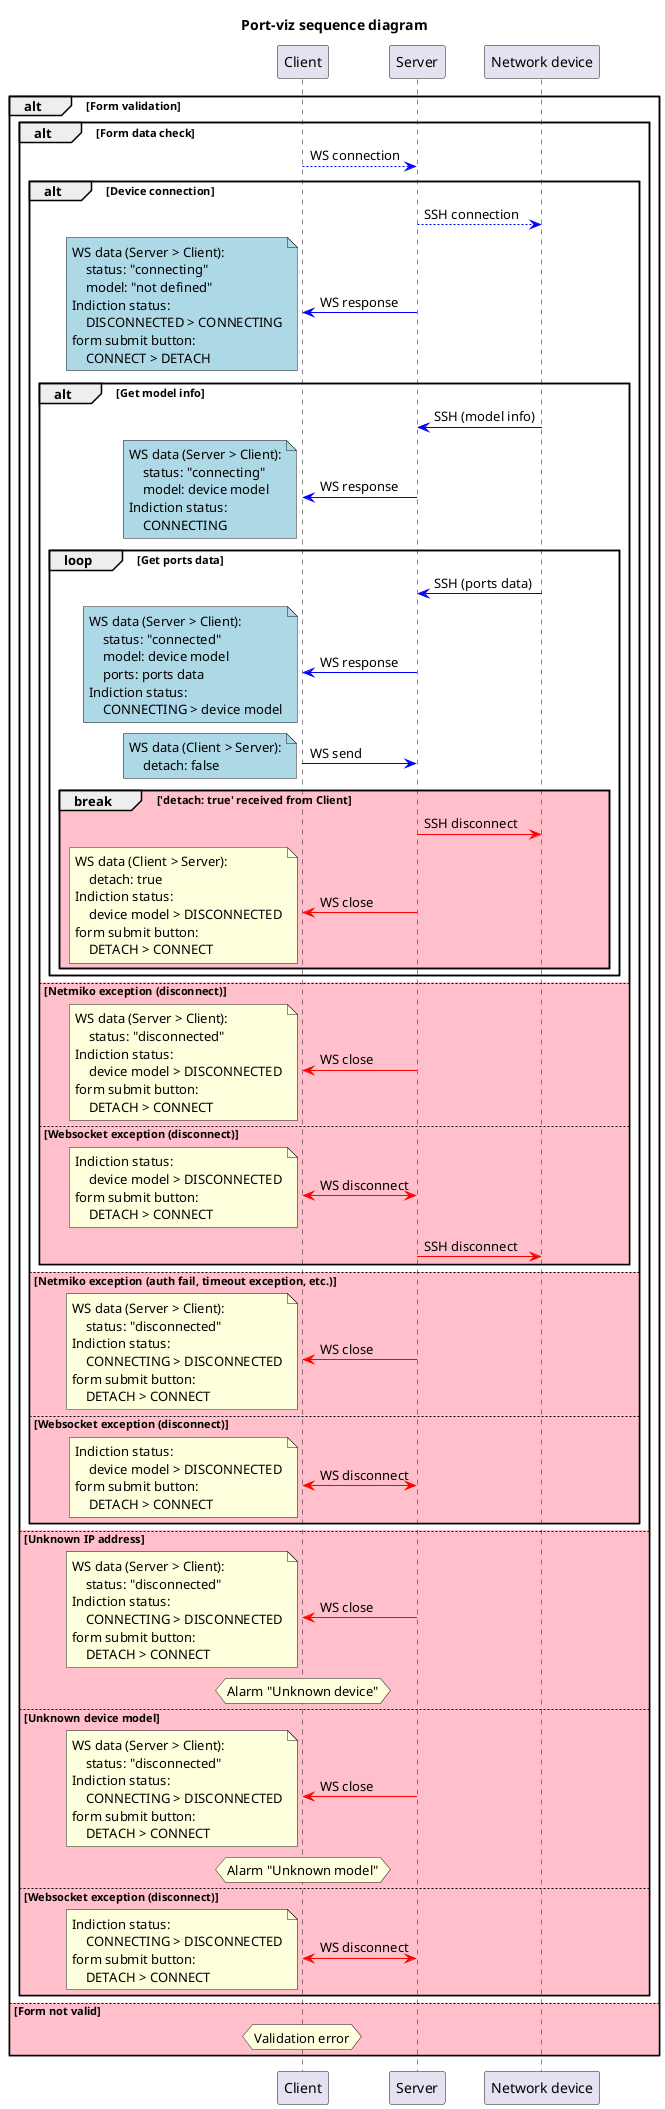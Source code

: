 @startuml
title Port-viz sequence diagram
participant "Client" as Foo1
participant "Server" as Foo2
participant "Network device" as Foo3
alt Form validation
    alt Form data check
        Foo1 [#blue]--> Foo2 : WS connection
        alt Device connection
            Foo2 [#blue]--> Foo3 : SSH connection
            Foo1 <-[#blue] Foo2 : WS response
            note left #LightBlue
                WS data (Server > Client):
                    status: "connecting"
                    model: "not defined"
                Indiction status:
                    DISCONNECTED > CONNECTING
                form submit button:
                    CONNECT > DETACH
            end note
            alt Get model info
                Foo2 <-[#blue] Foo3 : SSH (model info)
                Foo1 <-[#blue] Foo2 : WS response
                note left #LightBlue
                    WS data (Server > Client):
                        status: "connecting"
                        model: device model
                    Indiction status:
                        CONNECTING
                end note
                loop Get ports data
                    Foo2 <-[#blue] Foo3 : SSH (ports data)
                    Foo1 <-[#blue] Foo2 : WS response
                    note left #LightBlue
                        WS data (Server > Client):
                            status: "connected"
                            model: device model
                            ports: ports data
                        Indiction status:
                            CONNECTING > device model
                    end note
                    Foo1 [#blue]-> Foo2 : WS send
                    note left #LightBlue
                        WS data (Client > Server):
                            detach: false
                    end note
                    break #Pink 'detach: true' received from Client
                        Foo2 [#red]-> Foo3 : SSH disconnect
                        Foo1 <-[#red] Foo2 : WS close
                        note left
                            WS data (Client > Server):
                                detach: true
                            Indiction status:
                                device model > DISCONNECTED
                            form submit button:
                                DETACH > CONNECT
                        end note
                    end
                end
            else #Pink Netmiko exception (disconnect)
                Foo1 <-[#red] Foo2 : WS close
                note left
                    WS data (Server > Client):
                        status: "disconnected"
                    Indiction status:
                        device model > DISCONNECTED
                    form submit button:
                        DETACH > CONNECT
                end note
            else #Pink Websocket exception (disconnect)
                Foo1 <-[#red]> Foo2 : WS disconnect
                note left
                    Indiction status:
                        device model > DISCONNECTED
                    form submit button:
                        DETACH > CONNECT
                end note
                Foo2 [#red]-> Foo3 : SSH disconnect
            end
        else #Pink Netmiko exception (auth fail, timeout exception, etc.)
            Foo1 <-[#red] Foo2 : WS close
            note left
                WS data (Server > Client):
                    status: "disconnected"
                Indiction status:
                    CONNECTING > DISCONNECTED
                form submit button:
                    DETACH > CONNECT
            end note
        else #Pink Websocket exception (disconnect)
            Foo1 <-[#red]> Foo2 : WS disconnect
            note left
                Indiction status:
                    device model > DISCONNECTED
                form submit button:
                    DETACH > CONNECT
            end note
        end
    else #Pink Unknown IP address
        Foo1 <-[#red] Foo2 : WS close
        note left
            WS data (Server > Client):
                status: "disconnected"
            Indiction status:
                CONNECTING > DISCONNECTED
            form submit button:
                DETACH > CONNECT
        end note
        hnote over Foo1 : Alarm "Unknown device"
    else #Pink Unknown device model
        Foo1 <-[#red] Foo2 : WS close
        note left
            WS data (Server > Client):
                status: "disconnected"
            Indiction status:
                CONNECTING > DISCONNECTED
            form submit button:
                DETACH > CONNECT
        end note
        hnote over Foo1 : Alarm "Unknown model"
    else #Pink Websocket exception (disconnect)
        Foo1 <-[#red]> Foo2 : WS disconnect
        note left
            Indiction status:
                CONNECTING > DISCONNECTED
            form submit button:
                DETACH > CONNECT
        end note
    end
else #Pink Form not valid
    hnote over Foo1 : Validation error
end
@enduml